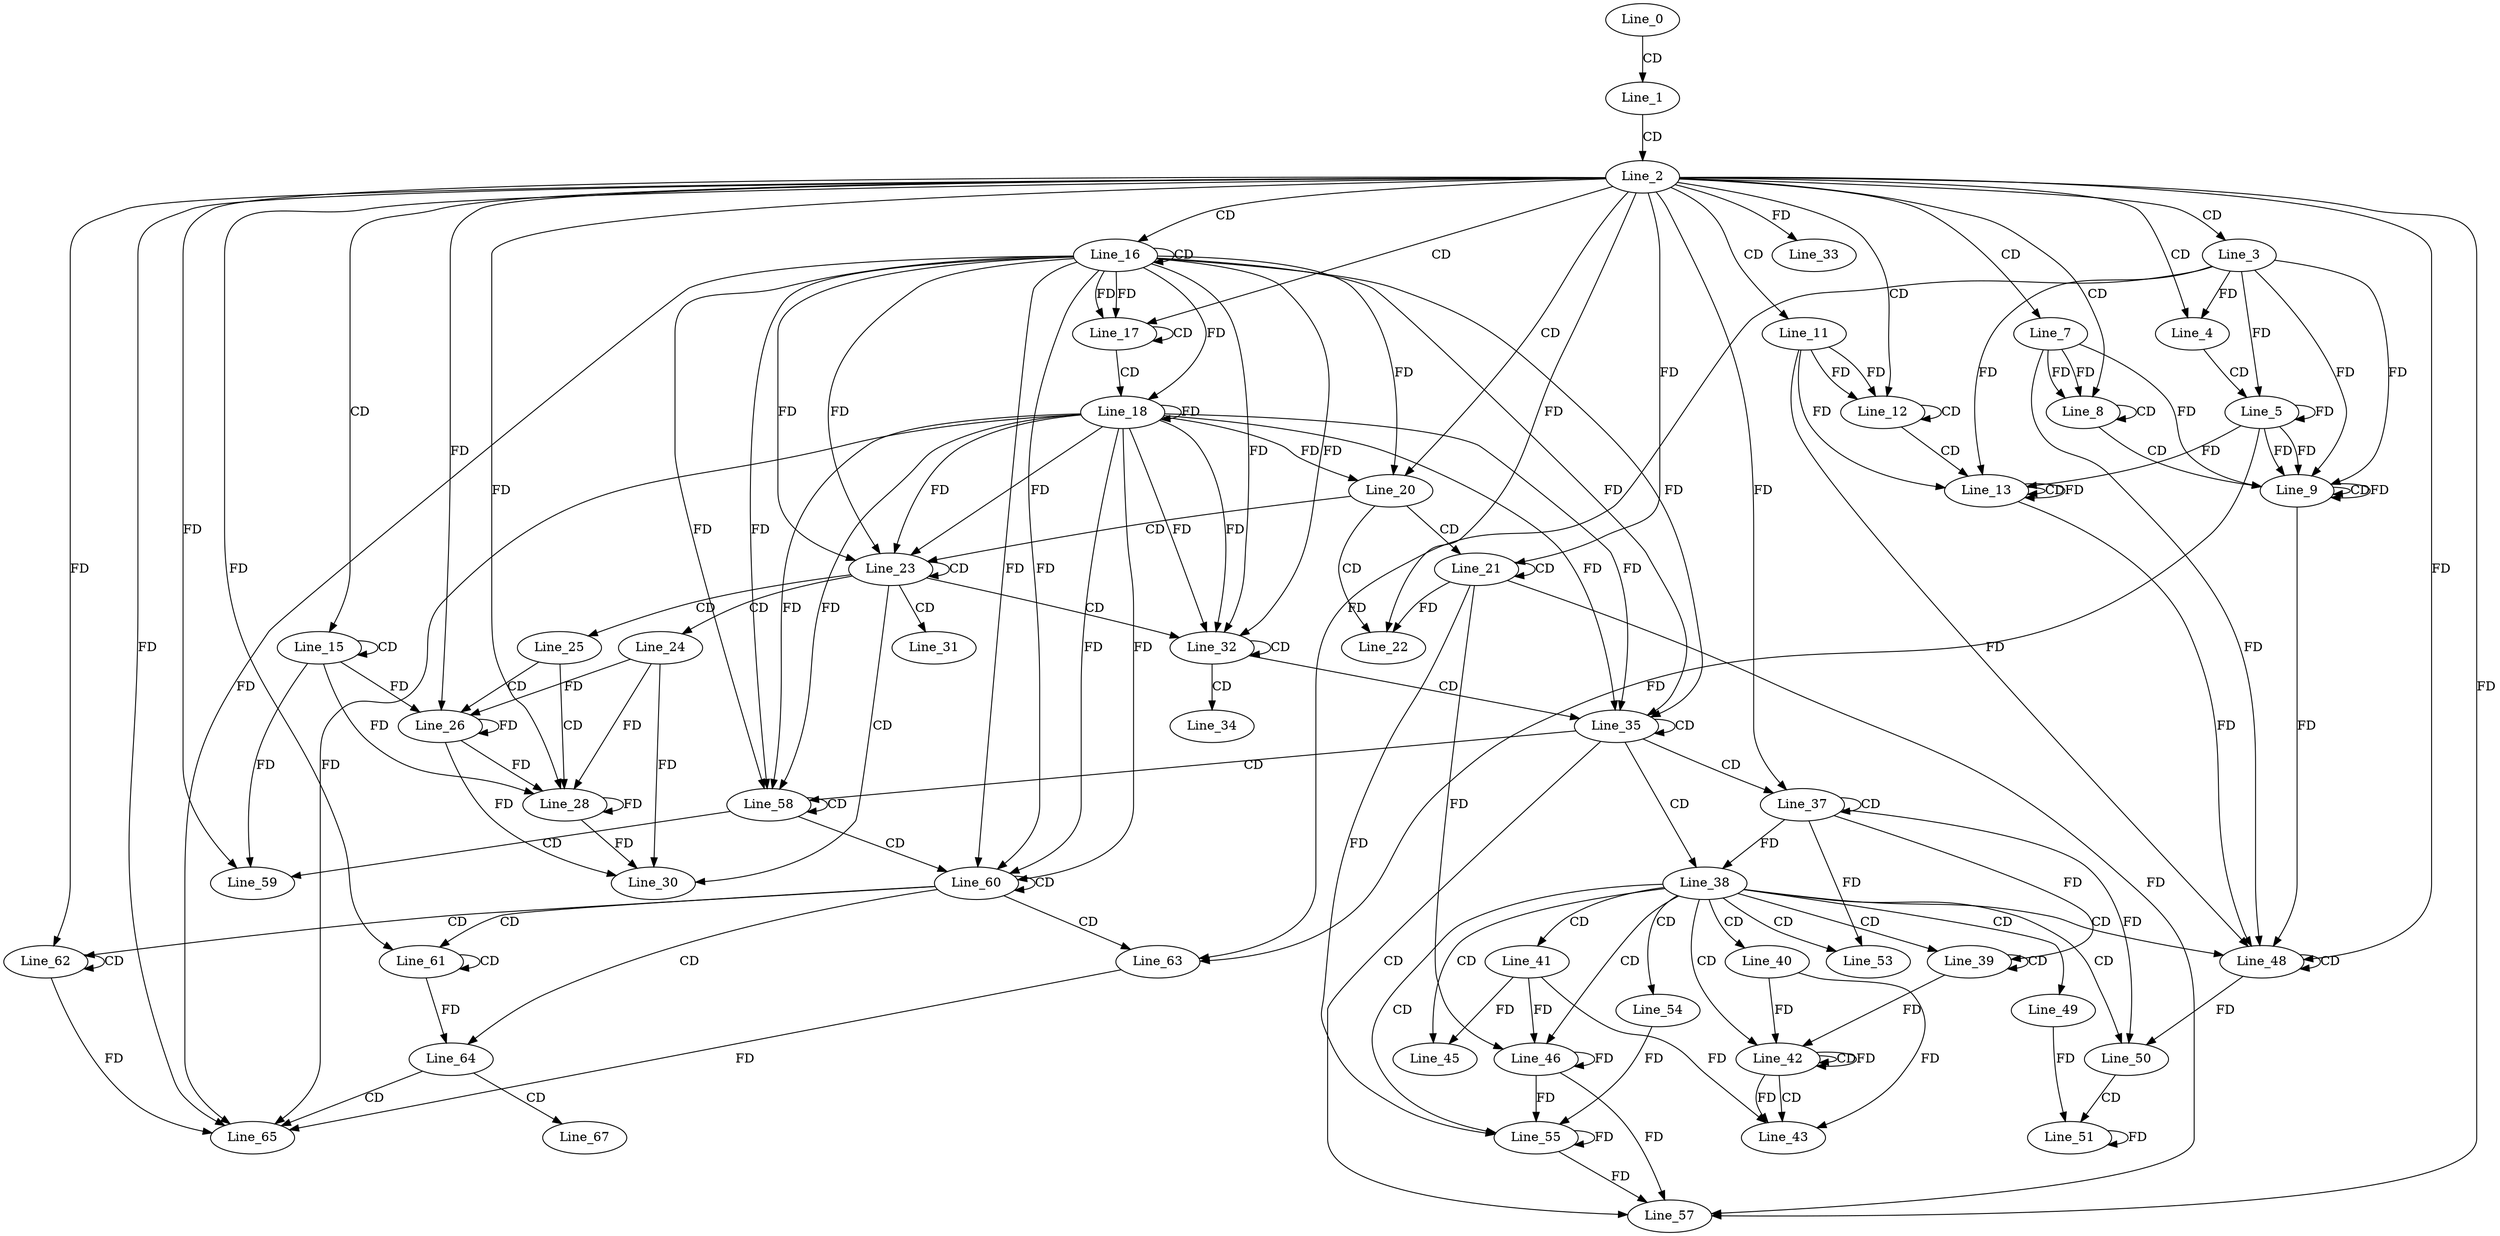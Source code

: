 digraph G {
  Line_0;
  Line_1;
  Line_2;
  Line_3;
  Line_3;
  Line_4;
  Line_5;
  Line_5;
  Line_7;
  Line_7;
  Line_8;
  Line_8;
  Line_9;
  Line_9;
  Line_9;
  Line_11;
  Line_11;
  Line_12;
  Line_12;
  Line_13;
  Line_13;
  Line_13;
  Line_15;
  Line_15;
  Line_16;
  Line_16;
  Line_17;
  Line_17;
  Line_18;
  Line_20;
  Line_20;
  Line_20;
  Line_21;
  Line_21;
  Line_22;
  Line_23;
  Line_23;
  Line_24;
  Line_25;
  Line_26;
  Line_26;
  Line_26;
  Line_28;
  Line_28;
  Line_28;
  Line_30;
  Line_31;
  Line_32;
  Line_32;
  Line_33;
  Line_34;
  Line_35;
  Line_35;
  Line_37;
  Line_37;
  Line_37;
  Line_38;
  Line_38;
  Line_39;
  Line_39;
  Line_40;
  Line_41;
  Line_42;
  Line_42;
  Line_42;
  Line_43;
  Line_45;
  Line_46;
  Line_46;
  Line_48;
  Line_48;
  Line_49;
  Line_50;
  Line_50;
  Line_50;
  Line_50;
  Line_51;
  Line_53;
  Line_53;
  Line_54;
  Line_55;
  Line_55;
  Line_57;
  Line_58;
  Line_58;
  Line_59;
  Line_60;
  Line_60;
  Line_61;
  Line_61;
  Line_62;
  Line_62;
  Line_63;
  Line_63;
  Line_64;
  Line_64;
  Line_65;
  Line_67;
  Line_0 -> Line_1 [ label="CD" ];
  Line_1 -> Line_2 [ label="CD" ];
  Line_2 -> Line_3 [ label="CD" ];
  Line_2 -> Line_4 [ label="CD" ];
  Line_3 -> Line_4 [ label="FD" ];
  Line_4 -> Line_5 [ label="CD" ];
  Line_3 -> Line_5 [ label="FD" ];
  Line_5 -> Line_5 [ label="FD" ];
  Line_2 -> Line_7 [ label="CD" ];
  Line_2 -> Line_8 [ label="CD" ];
  Line_7 -> Line_8 [ label="FD" ];
  Line_8 -> Line_8 [ label="CD" ];
  Line_7 -> Line_8 [ label="FD" ];
  Line_8 -> Line_9 [ label="CD" ];
  Line_3 -> Line_9 [ label="FD" ];
  Line_5 -> Line_9 [ label="FD" ];
  Line_9 -> Line_9 [ label="CD" ];
  Line_7 -> Line_9 [ label="FD" ];
  Line_9 -> Line_9 [ label="FD" ];
  Line_3 -> Line_9 [ label="FD" ];
  Line_5 -> Line_9 [ label="FD" ];
  Line_2 -> Line_11 [ label="CD" ];
  Line_2 -> Line_12 [ label="CD" ];
  Line_11 -> Line_12 [ label="FD" ];
  Line_12 -> Line_12 [ label="CD" ];
  Line_11 -> Line_12 [ label="FD" ];
  Line_12 -> Line_13 [ label="CD" ];
  Line_13 -> Line_13 [ label="CD" ];
  Line_11 -> Line_13 [ label="FD" ];
  Line_13 -> Line_13 [ label="FD" ];
  Line_3 -> Line_13 [ label="FD" ];
  Line_5 -> Line_13 [ label="FD" ];
  Line_2 -> Line_15 [ label="CD" ];
  Line_15 -> Line_15 [ label="CD" ];
  Line_2 -> Line_16 [ label="CD" ];
  Line_16 -> Line_16 [ label="CD" ];
  Line_2 -> Line_17 [ label="CD" ];
  Line_16 -> Line_17 [ label="FD" ];
  Line_17 -> Line_17 [ label="CD" ];
  Line_16 -> Line_17 [ label="FD" ];
  Line_17 -> Line_18 [ label="CD" ];
  Line_16 -> Line_18 [ label="FD" ];
  Line_18 -> Line_18 [ label="FD" ];
  Line_2 -> Line_20 [ label="CD" ];
  Line_16 -> Line_20 [ label="FD" ];
  Line_18 -> Line_20 [ label="FD" ];
  Line_20 -> Line_21 [ label="CD" ];
  Line_21 -> Line_21 [ label="CD" ];
  Line_2 -> Line_21 [ label="FD" ];
  Line_20 -> Line_22 [ label="CD" ];
  Line_2 -> Line_22 [ label="FD" ];
  Line_21 -> Line_22 [ label="FD" ];
  Line_20 -> Line_23 [ label="CD" ];
  Line_16 -> Line_23 [ label="FD" ];
  Line_18 -> Line_23 [ label="FD" ];
  Line_23 -> Line_23 [ label="CD" ];
  Line_16 -> Line_23 [ label="FD" ];
  Line_18 -> Line_23 [ label="FD" ];
  Line_23 -> Line_24 [ label="CD" ];
  Line_23 -> Line_25 [ label="CD" ];
  Line_25 -> Line_26 [ label="CD" ];
  Line_24 -> Line_26 [ label="FD" ];
  Line_26 -> Line_26 [ label="FD" ];
  Line_2 -> Line_26 [ label="FD" ];
  Line_15 -> Line_26 [ label="FD" ];
  Line_25 -> Line_28 [ label="CD" ];
  Line_24 -> Line_28 [ label="FD" ];
  Line_26 -> Line_28 [ label="FD" ];
  Line_28 -> Line_28 [ label="FD" ];
  Line_2 -> Line_28 [ label="FD" ];
  Line_15 -> Line_28 [ label="FD" ];
  Line_23 -> Line_30 [ label="CD" ];
  Line_24 -> Line_30 [ label="FD" ];
  Line_26 -> Line_30 [ label="FD" ];
  Line_28 -> Line_30 [ label="FD" ];
  Line_23 -> Line_31 [ label="CD" ];
  Line_23 -> Line_32 [ label="CD" ];
  Line_16 -> Line_32 [ label="FD" ];
  Line_18 -> Line_32 [ label="FD" ];
  Line_32 -> Line_32 [ label="CD" ];
  Line_16 -> Line_32 [ label="FD" ];
  Line_18 -> Line_32 [ label="FD" ];
  Line_2 -> Line_33 [ label="FD" ];
  Line_32 -> Line_34 [ label="CD" ];
  Line_32 -> Line_35 [ label="CD" ];
  Line_16 -> Line_35 [ label="FD" ];
  Line_18 -> Line_35 [ label="FD" ];
  Line_35 -> Line_35 [ label="CD" ];
  Line_16 -> Line_35 [ label="FD" ];
  Line_18 -> Line_35 [ label="FD" ];
  Line_35 -> Line_37 [ label="CD" ];
  Line_37 -> Line_37 [ label="CD" ];
  Line_2 -> Line_37 [ label="FD" ];
  Line_35 -> Line_38 [ label="CD" ];
  Line_37 -> Line_38 [ label="FD" ];
  Line_38 -> Line_39 [ label="CD" ];
  Line_39 -> Line_39 [ label="CD" ];
  Line_37 -> Line_39 [ label="FD" ];
  Line_38 -> Line_40 [ label="CD" ];
  Line_38 -> Line_41 [ label="CD" ];
  Line_38 -> Line_42 [ label="CD" ];
  Line_42 -> Line_42 [ label="CD" ];
  Line_42 -> Line_42 [ label="FD" ];
  Line_40 -> Line_42 [ label="FD" ];
  Line_39 -> Line_42 [ label="FD" ];
  Line_42 -> Line_43 [ label="CD" ];
  Line_41 -> Line_43 [ label="FD" ];
  Line_42 -> Line_43 [ label="FD" ];
  Line_40 -> Line_43 [ label="FD" ];
  Line_38 -> Line_45 [ label="CD" ];
  Line_41 -> Line_45 [ label="FD" ];
  Line_38 -> Line_46 [ label="CD" ];
  Line_21 -> Line_46 [ label="FD" ];
  Line_46 -> Line_46 [ label="FD" ];
  Line_41 -> Line_46 [ label="FD" ];
  Line_38 -> Line_48 [ label="CD" ];
  Line_48 -> Line_48 [ label="CD" ];
  Line_2 -> Line_48 [ label="FD" ];
  Line_7 -> Line_48 [ label="FD" ];
  Line_9 -> Line_48 [ label="FD" ];
  Line_11 -> Line_48 [ label="FD" ];
  Line_13 -> Line_48 [ label="FD" ];
  Line_38 -> Line_49 [ label="CD" ];
  Line_38 -> Line_50 [ label="CD" ];
  Line_37 -> Line_50 [ label="FD" ];
  Line_48 -> Line_50 [ label="FD" ];
  Line_50 -> Line_51 [ label="CD" ];
  Line_49 -> Line_51 [ label="FD" ];
  Line_51 -> Line_51 [ label="FD" ];
  Line_38 -> Line_53 [ label="CD" ];
  Line_37 -> Line_53 [ label="FD" ];
  Line_38 -> Line_54 [ label="CD" ];
  Line_38 -> Line_55 [ label="CD" ];
  Line_21 -> Line_55 [ label="FD" ];
  Line_46 -> Line_55 [ label="FD" ];
  Line_55 -> Line_55 [ label="FD" ];
  Line_54 -> Line_55 [ label="FD" ];
  Line_35 -> Line_57 [ label="CD" ];
  Line_2 -> Line_57 [ label="FD" ];
  Line_21 -> Line_57 [ label="FD" ];
  Line_46 -> Line_57 [ label="FD" ];
  Line_55 -> Line_57 [ label="FD" ];
  Line_35 -> Line_58 [ label="CD" ];
  Line_16 -> Line_58 [ label="FD" ];
  Line_18 -> Line_58 [ label="FD" ];
  Line_58 -> Line_58 [ label="CD" ];
  Line_16 -> Line_58 [ label="FD" ];
  Line_18 -> Line_58 [ label="FD" ];
  Line_58 -> Line_59 [ label="CD" ];
  Line_2 -> Line_59 [ label="FD" ];
  Line_15 -> Line_59 [ label="FD" ];
  Line_58 -> Line_60 [ label="CD" ];
  Line_16 -> Line_60 [ label="FD" ];
  Line_18 -> Line_60 [ label="FD" ];
  Line_60 -> Line_60 [ label="CD" ];
  Line_16 -> Line_60 [ label="FD" ];
  Line_18 -> Line_60 [ label="FD" ];
  Line_60 -> Line_61 [ label="CD" ];
  Line_61 -> Line_61 [ label="CD" ];
  Line_2 -> Line_61 [ label="FD" ];
  Line_60 -> Line_62 [ label="CD" ];
  Line_62 -> Line_62 [ label="CD" ];
  Line_2 -> Line_62 [ label="FD" ];
  Line_60 -> Line_63 [ label="CD" ];
  Line_3 -> Line_63 [ label="FD" ];
  Line_5 -> Line_63 [ label="FD" ];
  Line_60 -> Line_64 [ label="CD" ];
  Line_61 -> Line_64 [ label="FD" ];
  Line_64 -> Line_65 [ label="CD" ];
  Line_16 -> Line_65 [ label="FD" ];
  Line_18 -> Line_65 [ label="FD" ];
  Line_62 -> Line_65 [ label="FD" ];
  Line_63 -> Line_65 [ label="FD" ];
  Line_2 -> Line_65 [ label="FD" ];
  Line_64 -> Line_67 [ label="CD" ];
}
